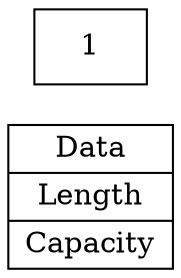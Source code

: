 digraph List {
    graph [
        rankdir = "LR"
        ];
    node [shape = record];
    "List" [
        label = "<f0> Data| <f1> Length| <f2> Capacity"
        shape = "record"
        ];
    "Data" [
        label = "1"
    ]
}